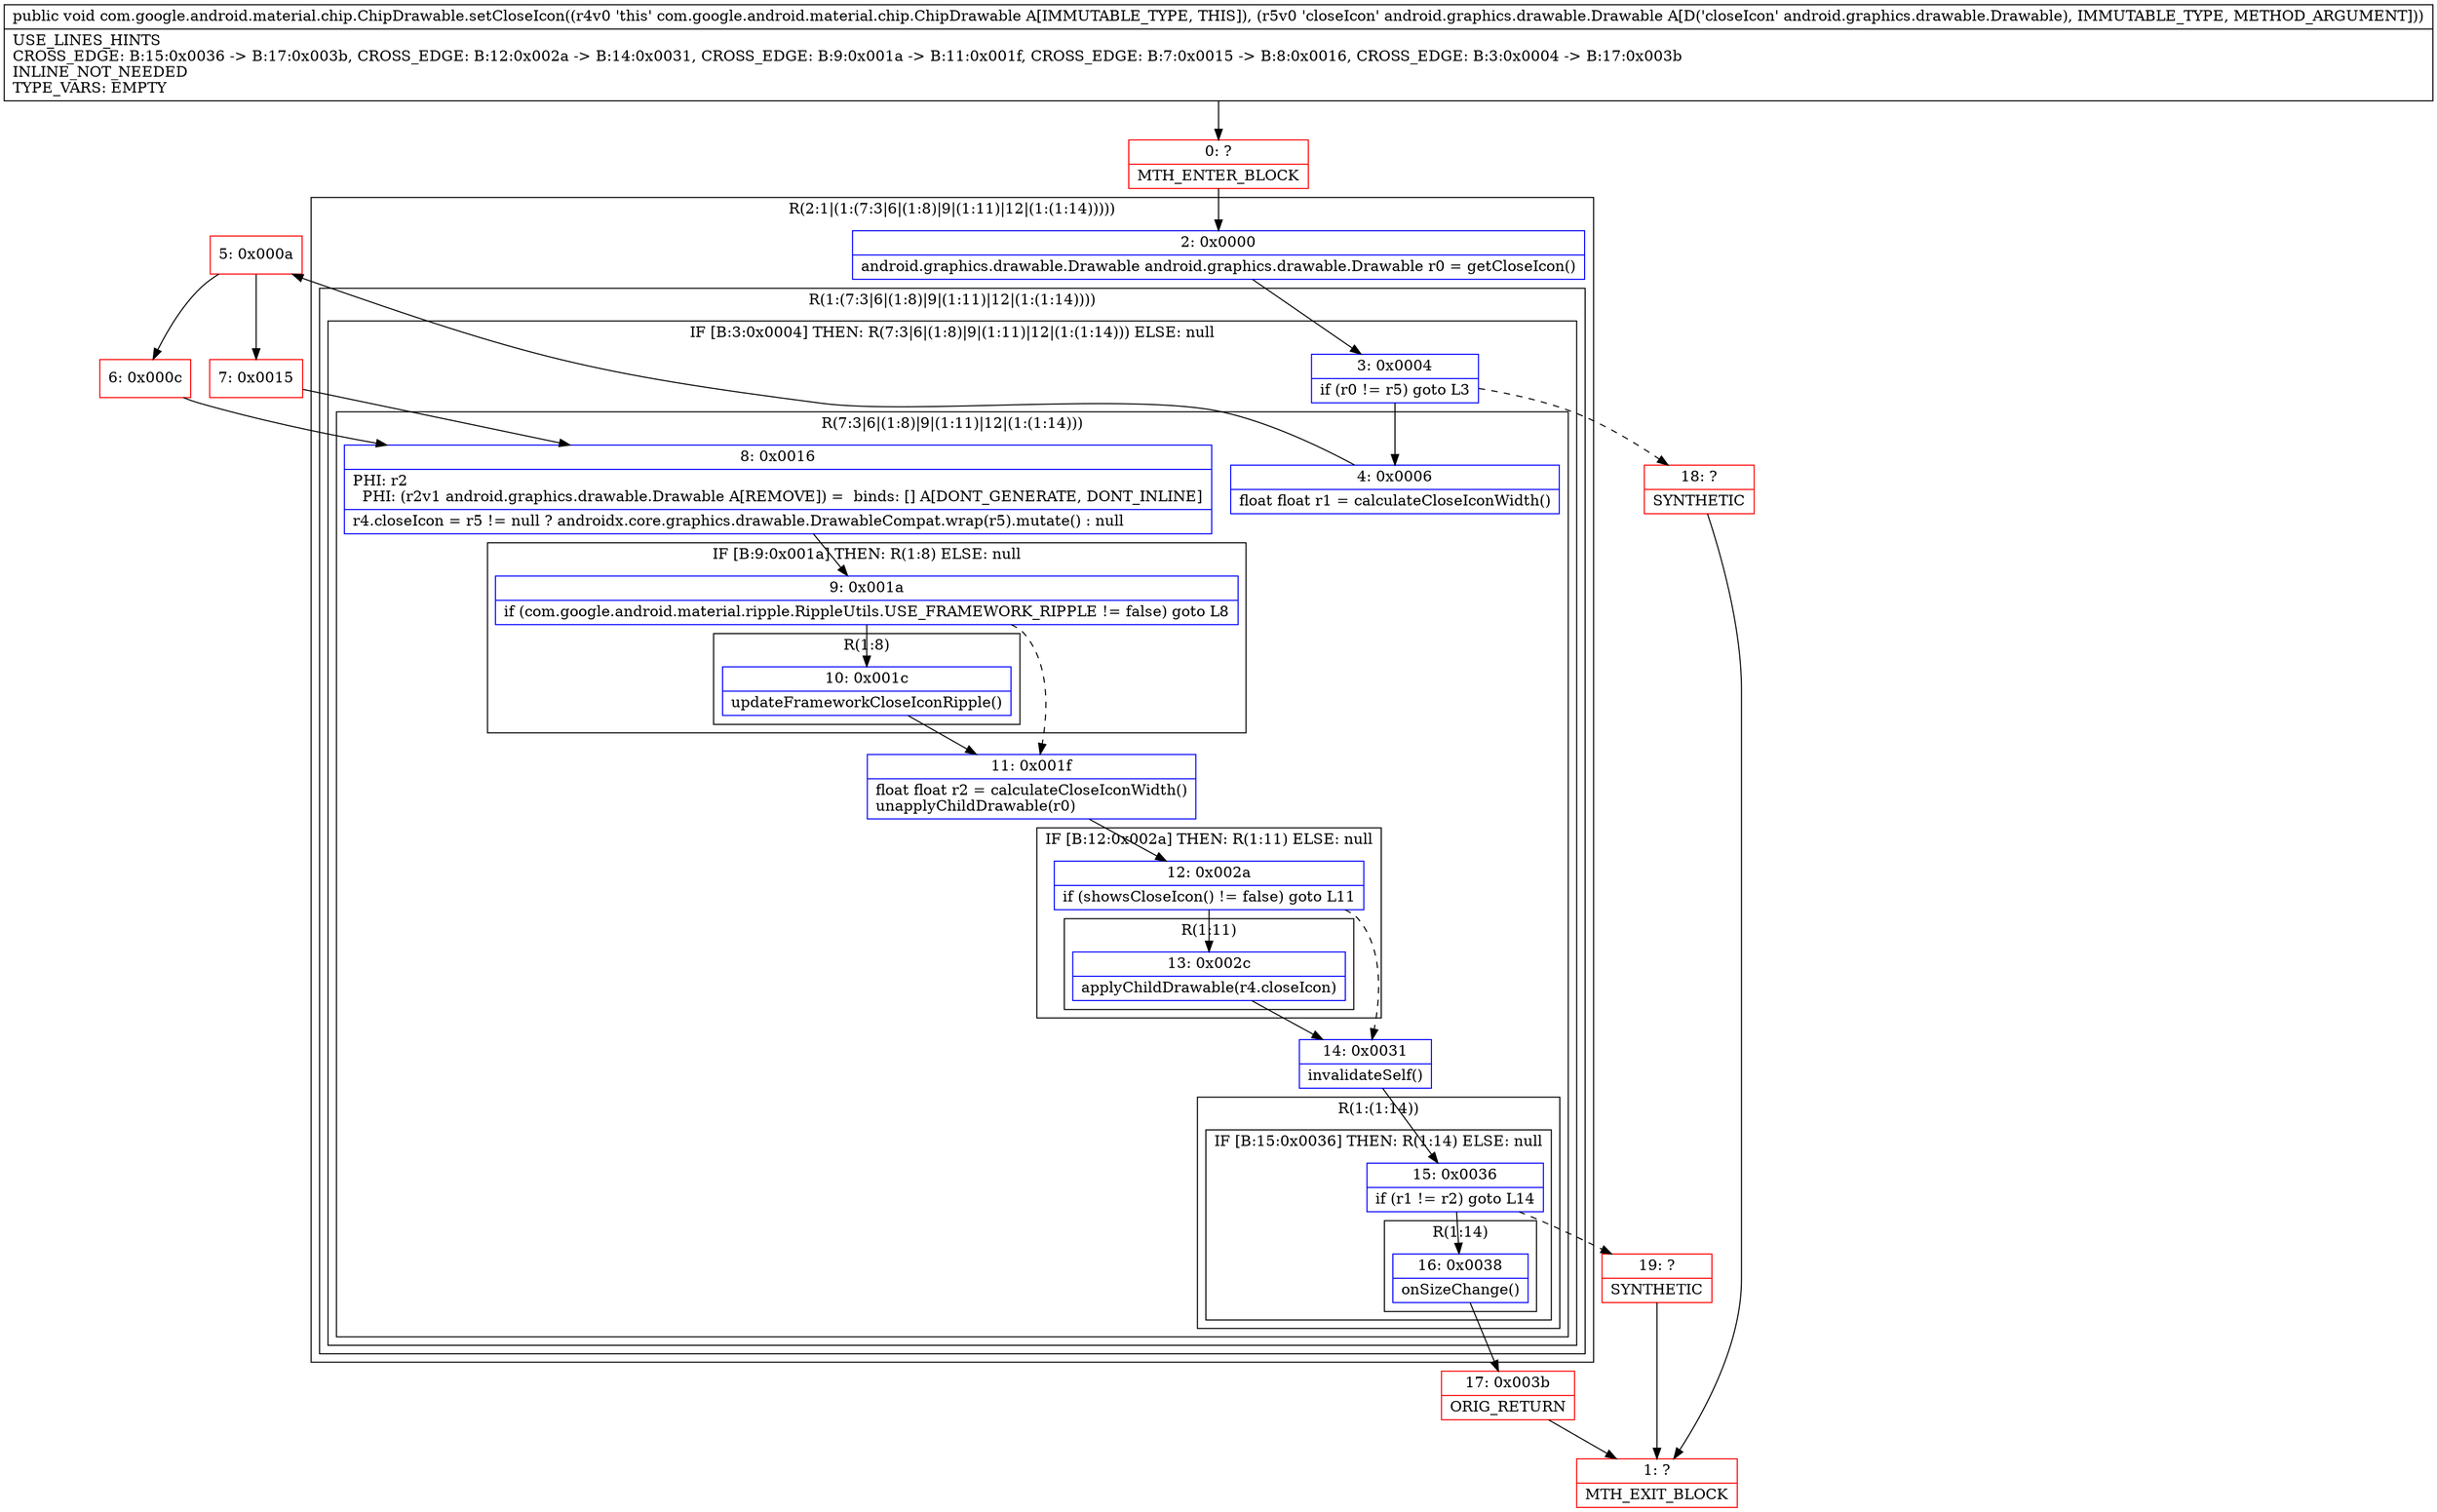 digraph "CFG forcom.google.android.material.chip.ChipDrawable.setCloseIcon(Landroid\/graphics\/drawable\/Drawable;)V" {
subgraph cluster_Region_1005015482 {
label = "R(2:1|(1:(7:3|6|(1:8)|9|(1:11)|12|(1:(1:14)))))";
node [shape=record,color=blue];
Node_2 [shape=record,label="{2\:\ 0x0000|android.graphics.drawable.Drawable android.graphics.drawable.Drawable r0 = getCloseIcon()\l}"];
subgraph cluster_Region_709665805 {
label = "R(1:(7:3|6|(1:8)|9|(1:11)|12|(1:(1:14))))";
node [shape=record,color=blue];
subgraph cluster_IfRegion_140017603 {
label = "IF [B:3:0x0004] THEN: R(7:3|6|(1:8)|9|(1:11)|12|(1:(1:14))) ELSE: null";
node [shape=record,color=blue];
Node_3 [shape=record,label="{3\:\ 0x0004|if (r0 != r5) goto L3\l}"];
subgraph cluster_Region_1149976802 {
label = "R(7:3|6|(1:8)|9|(1:11)|12|(1:(1:14)))";
node [shape=record,color=blue];
Node_4 [shape=record,label="{4\:\ 0x0006|float float r1 = calculateCloseIconWidth()\l}"];
Node_8 [shape=record,label="{8\:\ 0x0016|PHI: r2 \l  PHI: (r2v1 android.graphics.drawable.Drawable A[REMOVE]) =  binds: [] A[DONT_GENERATE, DONT_INLINE]\l|r4.closeIcon = r5 != null ? androidx.core.graphics.drawable.DrawableCompat.wrap(r5).mutate() : null\l}"];
subgraph cluster_IfRegion_282880983 {
label = "IF [B:9:0x001a] THEN: R(1:8) ELSE: null";
node [shape=record,color=blue];
Node_9 [shape=record,label="{9\:\ 0x001a|if (com.google.android.material.ripple.RippleUtils.USE_FRAMEWORK_RIPPLE != false) goto L8\l}"];
subgraph cluster_Region_1006700256 {
label = "R(1:8)";
node [shape=record,color=blue];
Node_10 [shape=record,label="{10\:\ 0x001c|updateFrameworkCloseIconRipple()\l}"];
}
}
Node_11 [shape=record,label="{11\:\ 0x001f|float float r2 = calculateCloseIconWidth()\lunapplyChildDrawable(r0)\l}"];
subgraph cluster_IfRegion_75666044 {
label = "IF [B:12:0x002a] THEN: R(1:11) ELSE: null";
node [shape=record,color=blue];
Node_12 [shape=record,label="{12\:\ 0x002a|if (showsCloseIcon() != false) goto L11\l}"];
subgraph cluster_Region_1260462637 {
label = "R(1:11)";
node [shape=record,color=blue];
Node_13 [shape=record,label="{13\:\ 0x002c|applyChildDrawable(r4.closeIcon)\l}"];
}
}
Node_14 [shape=record,label="{14\:\ 0x0031|invalidateSelf()\l}"];
subgraph cluster_Region_953186893 {
label = "R(1:(1:14))";
node [shape=record,color=blue];
subgraph cluster_IfRegion_1103316942 {
label = "IF [B:15:0x0036] THEN: R(1:14) ELSE: null";
node [shape=record,color=blue];
Node_15 [shape=record,label="{15\:\ 0x0036|if (r1 != r2) goto L14\l}"];
subgraph cluster_Region_215109041 {
label = "R(1:14)";
node [shape=record,color=blue];
Node_16 [shape=record,label="{16\:\ 0x0038|onSizeChange()\l}"];
}
}
}
}
}
}
}
Node_0 [shape=record,color=red,label="{0\:\ ?|MTH_ENTER_BLOCK\l}"];
Node_5 [shape=record,color=red,label="{5\:\ 0x000a}"];
Node_6 [shape=record,color=red,label="{6\:\ 0x000c}"];
Node_17 [shape=record,color=red,label="{17\:\ 0x003b|ORIG_RETURN\l}"];
Node_1 [shape=record,color=red,label="{1\:\ ?|MTH_EXIT_BLOCK\l}"];
Node_19 [shape=record,color=red,label="{19\:\ ?|SYNTHETIC\l}"];
Node_7 [shape=record,color=red,label="{7\:\ 0x0015}"];
Node_18 [shape=record,color=red,label="{18\:\ ?|SYNTHETIC\l}"];
MethodNode[shape=record,label="{public void com.google.android.material.chip.ChipDrawable.setCloseIcon((r4v0 'this' com.google.android.material.chip.ChipDrawable A[IMMUTABLE_TYPE, THIS]), (r5v0 'closeIcon' android.graphics.drawable.Drawable A[D('closeIcon' android.graphics.drawable.Drawable), IMMUTABLE_TYPE, METHOD_ARGUMENT]))  | USE_LINES_HINTS\lCROSS_EDGE: B:15:0x0036 \-\> B:17:0x003b, CROSS_EDGE: B:12:0x002a \-\> B:14:0x0031, CROSS_EDGE: B:9:0x001a \-\> B:11:0x001f, CROSS_EDGE: B:7:0x0015 \-\> B:8:0x0016, CROSS_EDGE: B:3:0x0004 \-\> B:17:0x003b\lINLINE_NOT_NEEDED\lTYPE_VARS: EMPTY\l}"];
MethodNode -> Node_0;Node_2 -> Node_3;
Node_3 -> Node_4;
Node_3 -> Node_18[style=dashed];
Node_4 -> Node_5;
Node_8 -> Node_9;
Node_9 -> Node_10;
Node_9 -> Node_11[style=dashed];
Node_10 -> Node_11;
Node_11 -> Node_12;
Node_12 -> Node_13;
Node_12 -> Node_14[style=dashed];
Node_13 -> Node_14;
Node_14 -> Node_15;
Node_15 -> Node_16;
Node_15 -> Node_19[style=dashed];
Node_16 -> Node_17;
Node_0 -> Node_2;
Node_5 -> Node_6;
Node_5 -> Node_7;
Node_6 -> Node_8;
Node_17 -> Node_1;
Node_19 -> Node_1;
Node_7 -> Node_8;
Node_18 -> Node_1;
}

